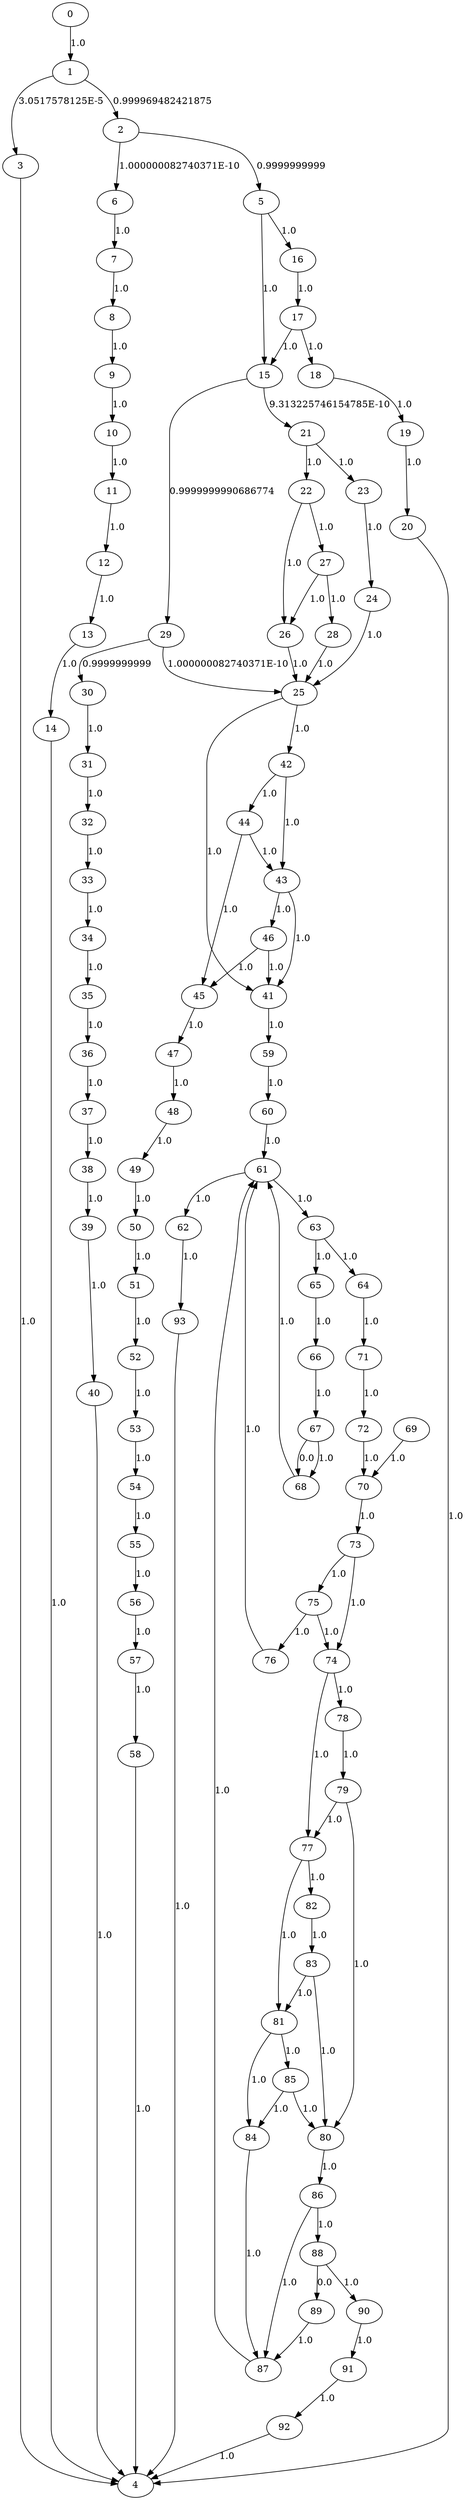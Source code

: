 digraph {
	0 -> 1[label= "1.0"];
	1 -> 2[label= "0.999969482421875"];
	1 -> 3[label= "3.0517578125E-5"];
	3 -> 4[label= "1.0"];
	2 -> 5[label= "0.9999999999"];
	2 -> 6[label= "1.000000082740371E-10"];
	6 -> 7[label= "1.0"];
	7 -> 8[label= "1.0"];
	8 -> 9[label= "1.0"];
	9 -> 10[label= "1.0"];
	10 -> 11[label= "1.0"];
	11 -> 12[label= "1.0"];
	12 -> 13[label= "1.0"];
	13 -> 14[label= "1.0"];
	14 -> 4[label= "1.0"];
	5 -> 15[label= "1.0"];
	5 -> 16[label= "1.0"];
	16 -> 17[label= "1.0"];
	17 -> 15[label= "1.0"];
	17 -> 18[label= "1.0"];
	18 -> 19[label= "1.0"];
	19 -> 20[label= "1.0"];
	20 -> 4[label= "1.0"];
	21 -> 22[label= "1.0"];
	21 -> 23[label= "1.0"];
	23 -> 24[label= "1.0"];
	24 -> 25[label= "1.0"];
	22 -> 26[label= "1.0"];
	22 -> 27[label= "1.0"];
	27 -> 26[label= "1.0"];
	27 -> 28[label= "1.0"];
	28 -> 25[label= "1.0"];
	26 -> 25[label= "1.0"];
	29 -> 25[label= "1.000000082740371E-10"];
	29 -> 30[label= "0.9999999999"];
	30 -> 31[label= "1.0"];
	31 -> 32[label= "1.0"];
	32 -> 33[label= "1.0"];
	33 -> 34[label= "1.0"];
	34 -> 35[label= "1.0"];
	35 -> 36[label= "1.0"];
	36 -> 37[label= "1.0"];
	37 -> 38[label= "1.0"];
	38 -> 39[label= "1.0"];
	39 -> 40[label= "1.0"];
	40 -> 4[label= "1.0"];
	25 -> 41[label= "1.0"];
	25 -> 42[label= "1.0"];
	42 -> 43[label= "1.0"];
	42 -> 44[label= "1.0"];
	44 -> 45[label= "1.0"];
	44 -> 43[label= "1.0"];
	43 -> 41[label= "1.0"];
	43 -> 46[label= "1.0"];
	46 -> 41[label= "1.0"];
	46 -> 45[label= "1.0"];
	45 -> 47[label= "1.0"];
	47 -> 48[label= "1.0"];
	48 -> 49[label= "1.0"];
	49 -> 50[label= "1.0"];
	50 -> 51[label= "1.0"];
	51 -> 52[label= "1.0"];
	52 -> 53[label= "1.0"];
	53 -> 54[label= "1.0"];
	54 -> 55[label= "1.0"];
	55 -> 56[label= "1.0"];
	56 -> 57[label= "1.0"];
	57 -> 58[label= "1.0"];
	58 -> 4[label= "1.0"];
	41 -> 59[label= "1.0"];
	59 -> 60[label= "1.0"];
	60 -> 61[label= "1.0"];
	61 -> 62[label= "1.0"];
	61 -> 63[label= "1.0"];
	63 -> 64[label= "1.0"];
	63 -> 65[label= "1.0"];
	65 -> 66[label= "1.0"];
	66 -> 67[label= "1.0"];
	67 -> 68[label= "1.0"];
	67 -> 68[label= "0.0"];
	68 -> 61[label= "1.0"];
	69 -> 70[label= "1.0"];
	64 -> 71[label= "1.0"];
	71 -> 72[label= "1.0"];
	72 -> 70[label= "1.0"];
	70 -> 73[label= "1.0"];
	73 -> 74[label= "1.0"];
	73 -> 75[label= "1.0"];
	75 -> 74[label= "1.0"];
	75 -> 76[label= "1.0"];
	76 -> 61[label= "1.0"];
	74 -> 77[label= "1.0"];
	74 -> 78[label= "1.0"];
	78 -> 79[label= "1.0"];
	79 -> 80[label= "1.0"];
	79 -> 77[label= "1.0"];
	77 -> 81[label= "1.0"];
	77 -> 82[label= "1.0"];
	82 -> 83[label= "1.0"];
	83 -> 80[label= "1.0"];
	83 -> 81[label= "1.0"];
	81 -> 84[label= "1.0"];
	81 -> 85[label= "1.0"];
	85 -> 84[label= "1.0"];
	85 -> 80[label= "1.0"];
	80 -> 86[label= "1.0"];
	86 -> 87[label= "1.0"];
	86 -> 88[label= "1.0"];
	88 -> 89[label= "0.0"];
	88 -> 90[label= "1.0"];
	90 -> 91[label= "1.0"];
	91 -> 92[label= "1.0"];
	92 -> 4[label= "1.0"];
	89 -> 87[label= "1.0"];
	84 -> 87[label= "1.0"];
	87 -> 61[label= "1.0"];
	62 -> 93[label= "1.0"];
	93 -> 4[label= "1.0"];
	15 -> 29[label= "0.9999999990686774"];
	15 -> 21[label= "9.313225746154785E-10"];
}